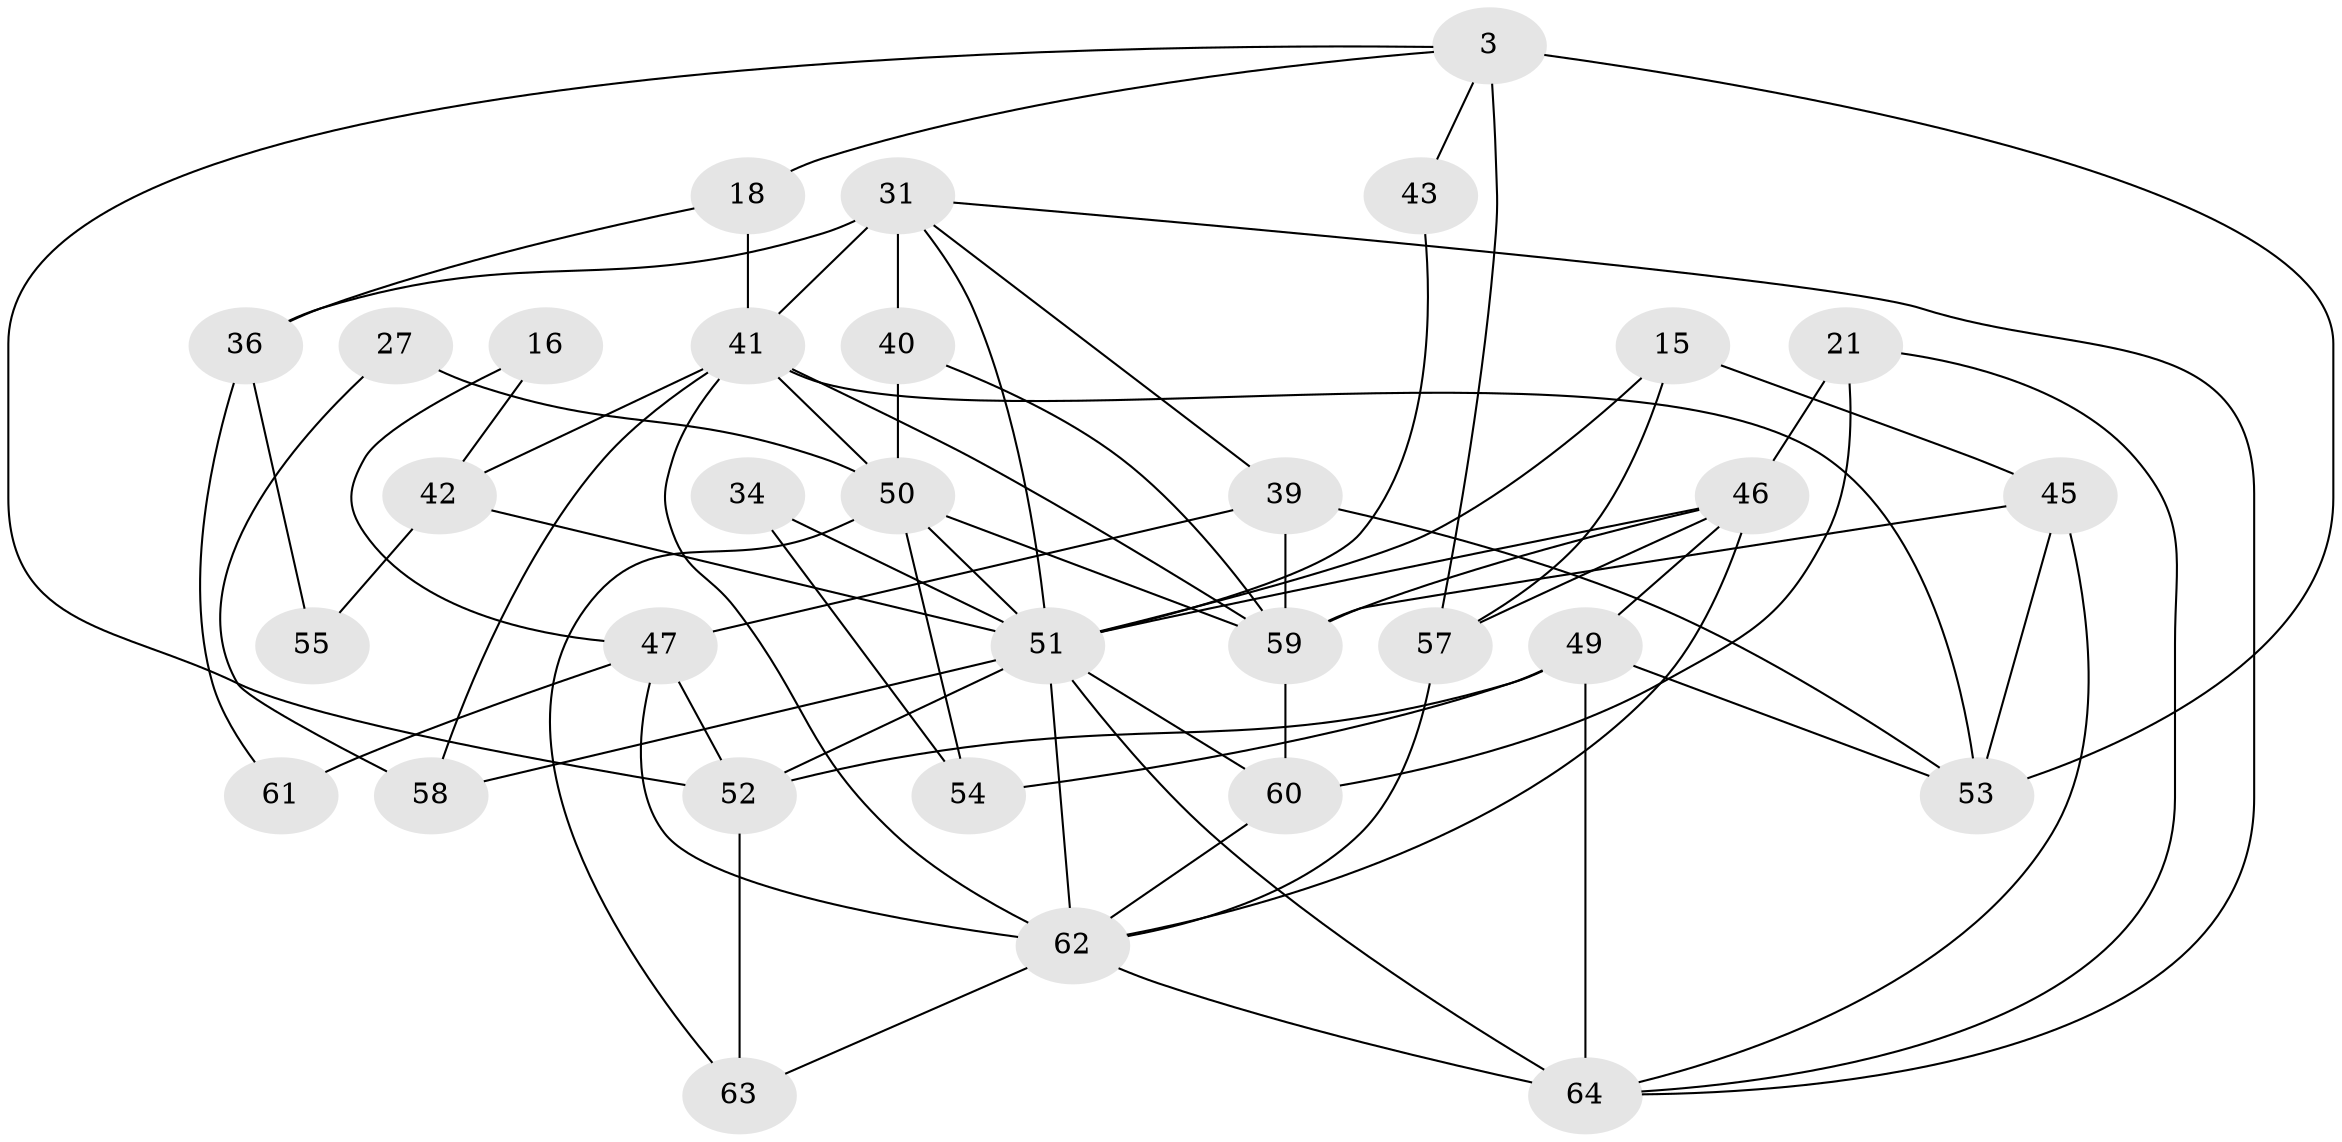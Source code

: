 // original degree distribution, {4: 0.296875, 6: 0.125, 2: 0.109375, 3: 0.28125, 5: 0.15625, 7: 0.03125}
// Generated by graph-tools (version 1.1) at 2025/49/03/09/25 04:49:36]
// undirected, 32 vertices, 71 edges
graph export_dot {
graph [start="1"]
  node [color=gray90,style=filled];
  3;
  15;
  16;
  18;
  21;
  27;
  31 [super="+5+7"];
  34;
  36;
  39;
  40;
  41 [super="+22"];
  42;
  43;
  45;
  46 [super="+10"];
  47 [super="+26"];
  49;
  50 [super="+2+44"];
  51 [super="+1+8+37+48"];
  52 [super="+33"];
  53 [super="+24"];
  54;
  55;
  57 [super="+14"];
  58;
  59 [super="+12+6+38"];
  60 [super="+29+28"];
  61 [super="+30"];
  62 [super="+56+35"];
  63;
  64 [super="+11"];
  3 -- 18;
  3 -- 43;
  3 -- 53 [weight=2];
  3 -- 57;
  3 -- 52;
  15 -- 45;
  15 -- 51 [weight=2];
  15 -- 57;
  16 -- 42;
  16 -- 47;
  18 -- 41;
  18 -- 36;
  21 -- 46 [weight=2];
  21 -- 64;
  21 -- 60;
  27 -- 58;
  27 -- 50;
  31 -- 39;
  31 -- 36 [weight=2];
  31 -- 41 [weight=2];
  31 -- 51 [weight=2];
  31 -- 64;
  31 -- 40;
  34 -- 54;
  34 -- 51;
  36 -- 55;
  36 -- 61;
  39 -- 47;
  39 -- 59;
  39 -- 53;
  40 -- 50 [weight=3];
  40 -- 59;
  41 -- 50;
  41 -- 42;
  41 -- 58;
  41 -- 53;
  41 -- 59;
  41 -- 62;
  42 -- 55;
  42 -- 51;
  43 -- 51;
  45 -- 64;
  45 -- 53;
  45 -- 59;
  46 -- 49;
  46 -- 57 [weight=2];
  46 -- 59 [weight=2];
  46 -- 51;
  46 -- 62;
  47 -- 61 [weight=3];
  47 -- 52;
  47 -- 62 [weight=2];
  49 -- 54;
  49 -- 64 [weight=2];
  49 -- 53;
  49 -- 52;
  50 -- 54;
  50 -- 63;
  50 -- 59;
  50 -- 51 [weight=4];
  51 -- 64;
  51 -- 58 [weight=2];
  51 -- 62 [weight=2];
  51 -- 60 [weight=3];
  51 -- 52;
  52 -- 63;
  57 -- 62 [weight=2];
  59 -- 60 [weight=2];
  60 -- 62;
  62 -- 63;
  62 -- 64;
}
